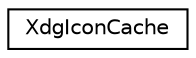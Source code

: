digraph G
{
  edge [fontname="Helvetica",fontsize="10",labelfontname="Helvetica",labelfontsize="10"];
  node [fontname="Helvetica",fontsize="10",shape=record];
  rankdir=LR;
  Node1 [label="XdgIconCache",height=0.2,width=0.4,color="black", fillcolor="white", style="filled",URL="$classXdgIconCache.html"];
}
